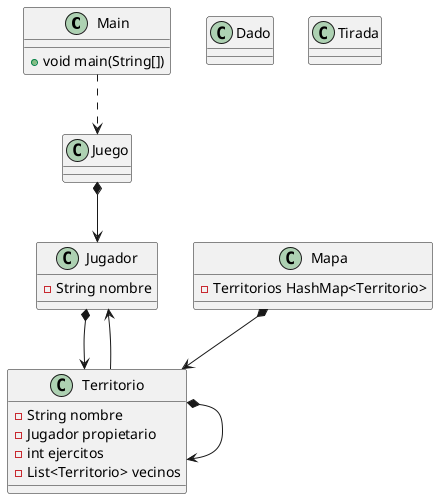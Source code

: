 @startuml

class Main{
+ void main(String[])

}

class Juego{

}

class Mapa{
 -Territorios HashMap<Territorio>
}

class Territorio{
 - String nombre
 - Jugador propietario
 - int ejercitos
 - List<Territorio> vecinos

}

class Jugador{
    - String nombre
}

class Dado{


}

class Tirada{

}


Main ..> Juego

Mapa *--> Territorio

Juego *--> Jugador

Jugador *--> Territorio

Territorio *--> Territorio

Territorio --> Jugador






@enduml